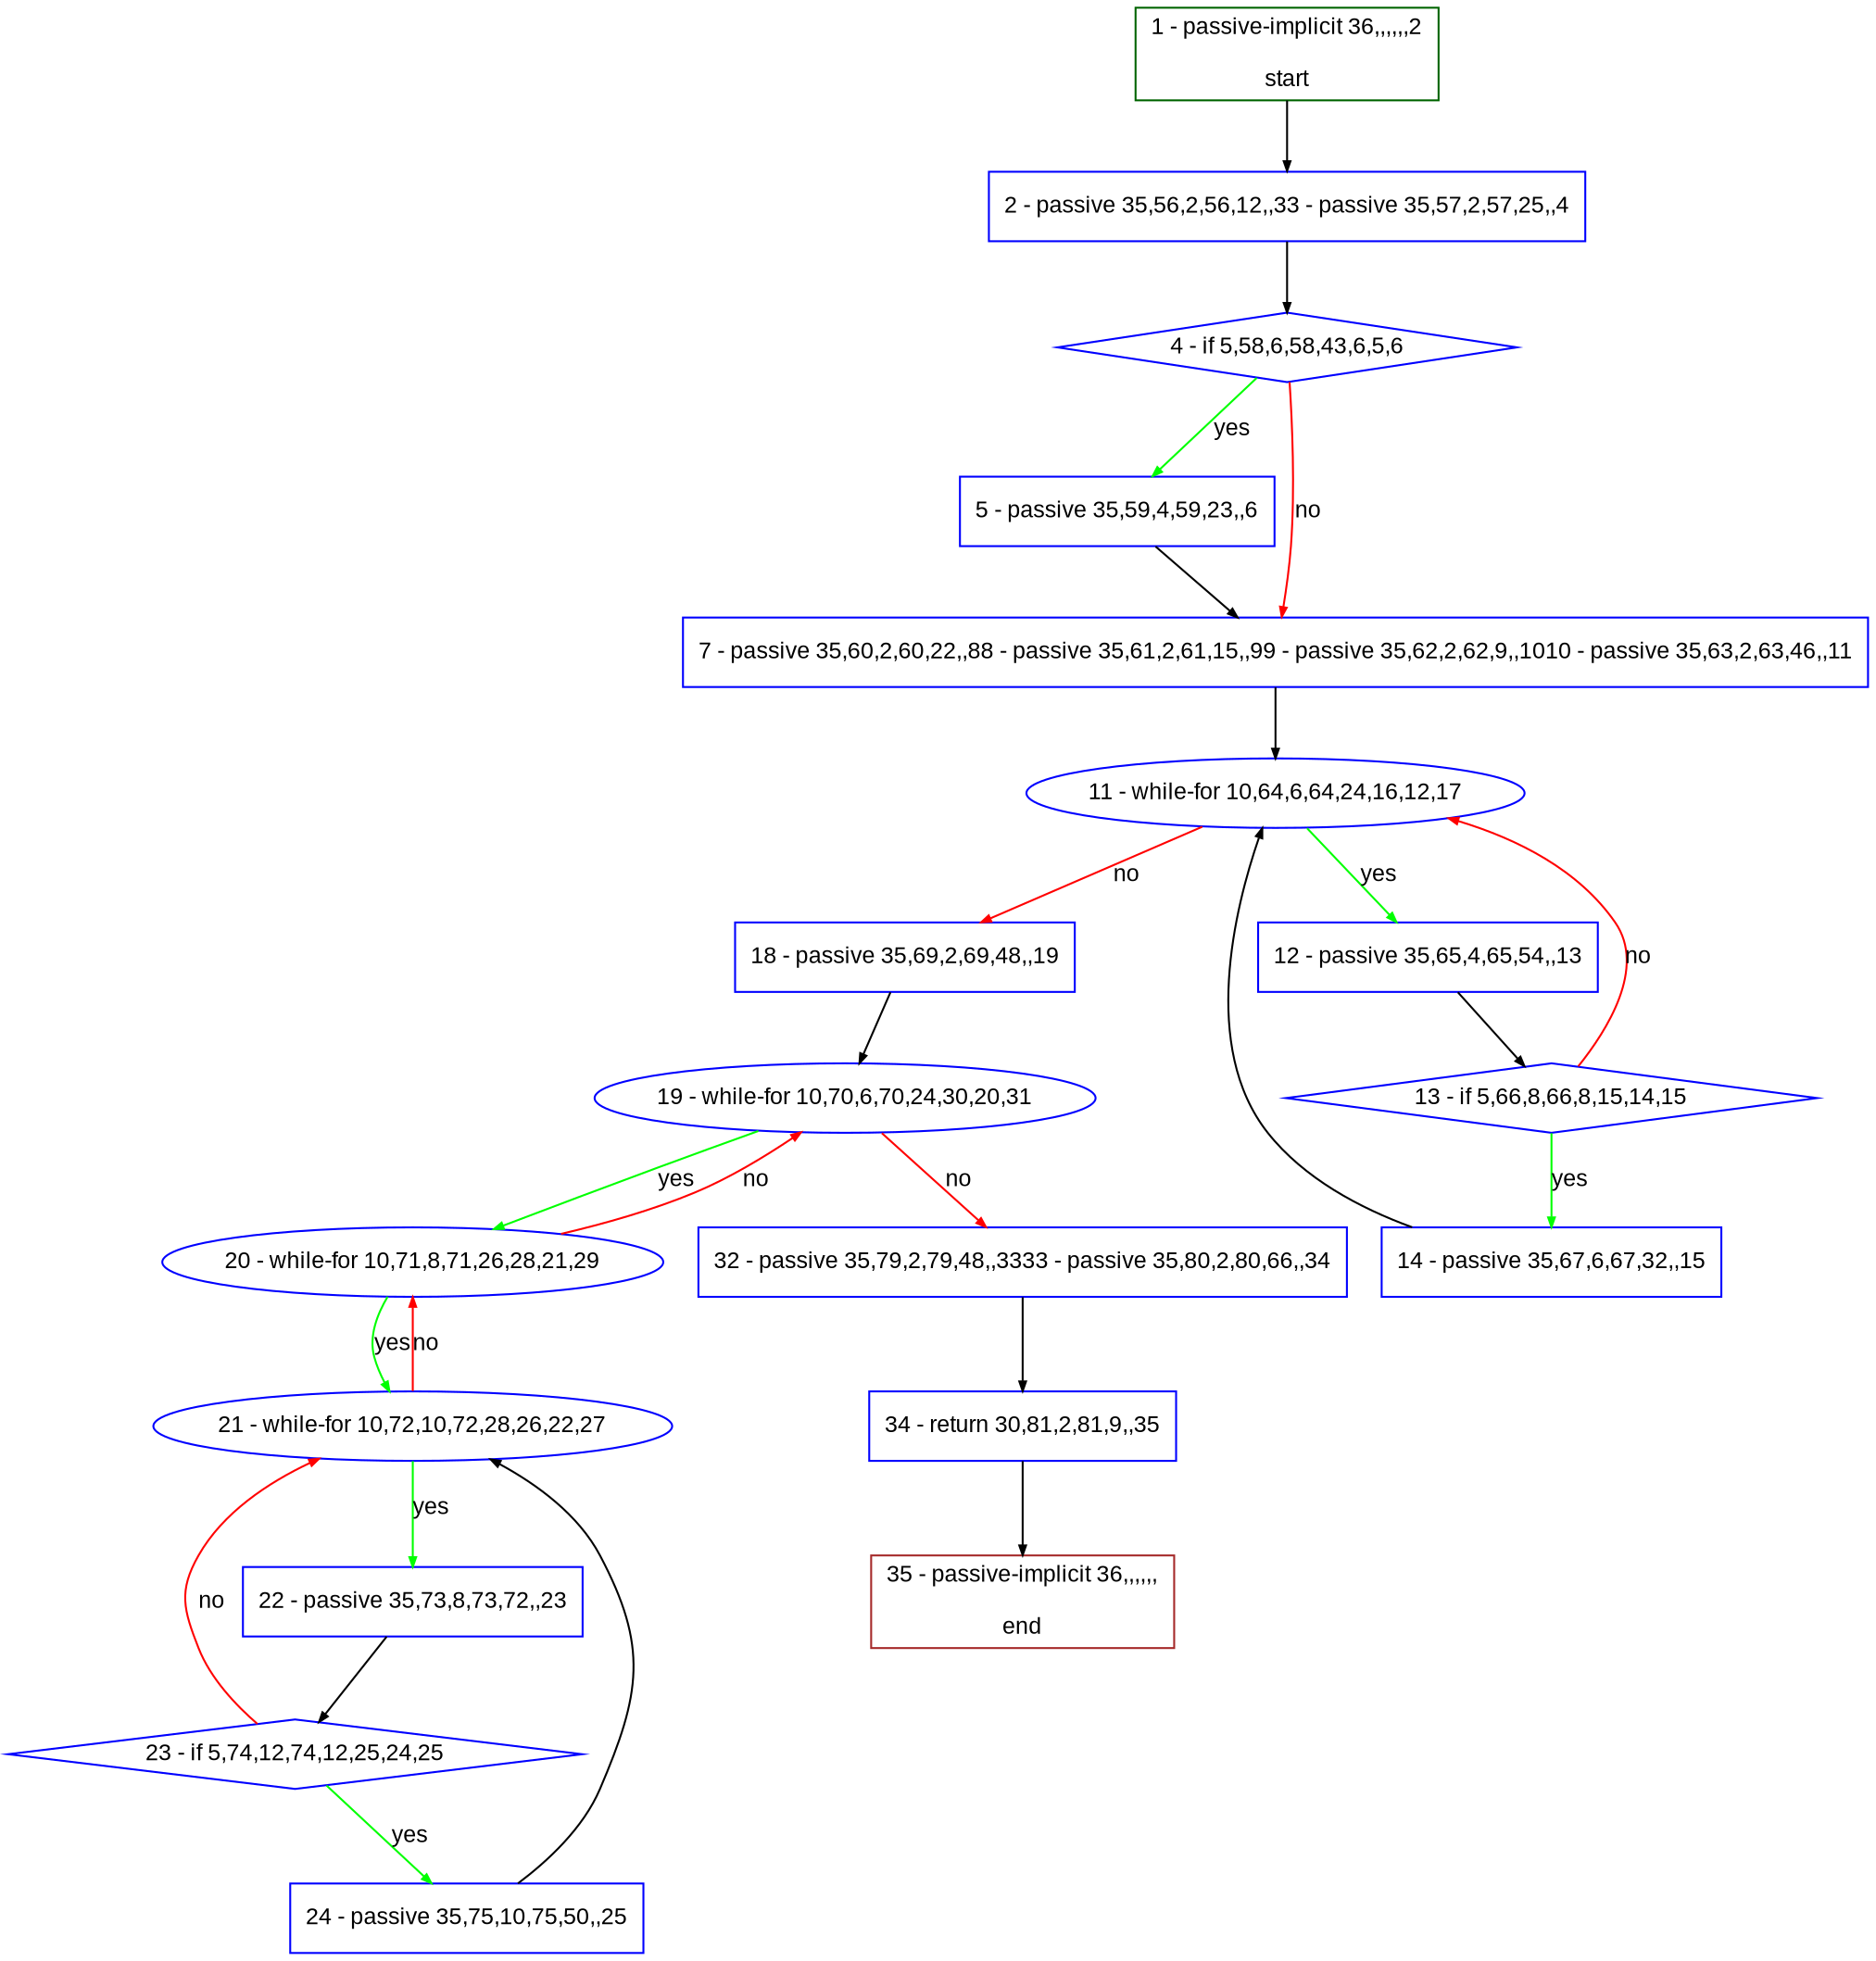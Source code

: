 digraph "" {
  graph [pack="true", label="", fontsize="12", packmode="clust", fontname="Arial", fillcolor="#FFFFCC", bgcolor="white", style="rounded,filled", compound="true"];
  node [node_initialized="no", label="", color="grey", fontsize="12", fillcolor="white", fontname="Arial", style="filled", shape="rectangle", compound="true", fixedsize="false"];
  edge [fontcolor="black", arrowhead="normal", arrowtail="none", arrowsize="0.5", ltail="", label="", color="black", fontsize="12", lhead="", fontname="Arial", dir="forward", compound="true"];
  __N1 [label="2 - passive 35,56,2,56,12,,33 - passive 35,57,2,57,25,,4", color="#0000ff", fillcolor="#ffffff", style="filled", shape="box"];
  __N2 [label="1 - passive-implicit 36,,,,,,2\n\nstart", color="#006400", fillcolor="#ffffff", style="filled", shape="box"];
  __N3 [label="4 - if 5,58,6,58,43,6,5,6", color="#0000ff", fillcolor="#ffffff", style="filled", shape="diamond"];
  __N4 [label="5 - passive 35,59,4,59,23,,6", color="#0000ff", fillcolor="#ffffff", style="filled", shape="box"];
  __N5 [label="7 - passive 35,60,2,60,22,,88 - passive 35,61,2,61,15,,99 - passive 35,62,2,62,9,,1010 - passive 35,63,2,63,46,,11", color="#0000ff", fillcolor="#ffffff", style="filled", shape="box"];
  __N6 [label="11 - while-for 10,64,6,64,24,16,12,17", color="#0000ff", fillcolor="#ffffff", style="filled", shape="oval"];
  __N7 [label="12 - passive 35,65,4,65,54,,13", color="#0000ff", fillcolor="#ffffff", style="filled", shape="box"];
  __N8 [label="18 - passive 35,69,2,69,48,,19", color="#0000ff", fillcolor="#ffffff", style="filled", shape="box"];
  __N9 [label="13 - if 5,66,8,66,8,15,14,15", color="#0000ff", fillcolor="#ffffff", style="filled", shape="diamond"];
  __N10 [label="14 - passive 35,67,6,67,32,,15", color="#0000ff", fillcolor="#ffffff", style="filled", shape="box"];
  __N11 [label="19 - while-for 10,70,6,70,24,30,20,31", color="#0000ff", fillcolor="#ffffff", style="filled", shape="oval"];
  __N12 [label="20 - while-for 10,71,8,71,26,28,21,29", color="#0000ff", fillcolor="#ffffff", style="filled", shape="oval"];
  __N13 [label="32 - passive 35,79,2,79,48,,3333 - passive 35,80,2,80,66,,34", color="#0000ff", fillcolor="#ffffff", style="filled", shape="box"];
  __N14 [label="21 - while-for 10,72,10,72,28,26,22,27", color="#0000ff", fillcolor="#ffffff", style="filled", shape="oval"];
  __N15 [label="22 - passive 35,73,8,73,72,,23", color="#0000ff", fillcolor="#ffffff", style="filled", shape="box"];
  __N16 [label="23 - if 5,74,12,74,12,25,24,25", color="#0000ff", fillcolor="#ffffff", style="filled", shape="diamond"];
  __N17 [label="24 - passive 35,75,10,75,50,,25", color="#0000ff", fillcolor="#ffffff", style="filled", shape="box"];
  __N18 [label="34 - return 30,81,2,81,9,,35", color="#0000ff", fillcolor="#ffffff", style="filled", shape="box"];
  __N19 [label="35 - passive-implicit 36,,,,,,\n\nend", color="#a52a2a", fillcolor="#ffffff", style="filled", shape="box"];
  __N2 -> __N1 [arrowhead="normal", arrowtail="none", color="#000000", label="", dir="forward"];
  __N1 -> __N3 [arrowhead="normal", arrowtail="none", color="#000000", label="", dir="forward"];
  __N3 -> __N4 [arrowhead="normal", arrowtail="none", color="#00ff00", label="yes", dir="forward"];
  __N3 -> __N5 [arrowhead="normal", arrowtail="none", color="#ff0000", label="no", dir="forward"];
  __N4 -> __N5 [arrowhead="normal", arrowtail="none", color="#000000", label="", dir="forward"];
  __N5 -> __N6 [arrowhead="normal", arrowtail="none", color="#000000", label="", dir="forward"];
  __N6 -> __N7 [arrowhead="normal", arrowtail="none", color="#00ff00", label="yes", dir="forward"];
  __N6 -> __N8 [arrowhead="normal", arrowtail="none", color="#ff0000", label="no", dir="forward"];
  __N7 -> __N9 [arrowhead="normal", arrowtail="none", color="#000000", label="", dir="forward"];
  __N9 -> __N6 [arrowhead="normal", arrowtail="none", color="#ff0000", label="no", dir="forward"];
  __N9 -> __N10 [arrowhead="normal", arrowtail="none", color="#00ff00", label="yes", dir="forward"];
  __N10 -> __N6 [arrowhead="normal", arrowtail="none", color="#000000", label="", dir="forward"];
  __N8 -> __N11 [arrowhead="normal", arrowtail="none", color="#000000", label="", dir="forward"];
  __N11 -> __N12 [arrowhead="normal", arrowtail="none", color="#00ff00", label="yes", dir="forward"];
  __N12 -> __N11 [arrowhead="normal", arrowtail="none", color="#ff0000", label="no", dir="forward"];
  __N11 -> __N13 [arrowhead="normal", arrowtail="none", color="#ff0000", label="no", dir="forward"];
  __N12 -> __N14 [arrowhead="normal", arrowtail="none", color="#00ff00", label="yes", dir="forward"];
  __N14 -> __N12 [arrowhead="normal", arrowtail="none", color="#ff0000", label="no", dir="forward"];
  __N14 -> __N15 [arrowhead="normal", arrowtail="none", color="#00ff00", label="yes", dir="forward"];
  __N15 -> __N16 [arrowhead="normal", arrowtail="none", color="#000000", label="", dir="forward"];
  __N16 -> __N14 [arrowhead="normal", arrowtail="none", color="#ff0000", label="no", dir="forward"];
  __N16 -> __N17 [arrowhead="normal", arrowtail="none", color="#00ff00", label="yes", dir="forward"];
  __N17 -> __N14 [arrowhead="normal", arrowtail="none", color="#000000", label="", dir="forward"];
  __N13 -> __N18 [arrowhead="normal", arrowtail="none", color="#000000", label="", dir="forward"];
  __N18 -> __N19 [arrowhead="normal", arrowtail="none", color="#000000", label="", dir="forward"];
}
